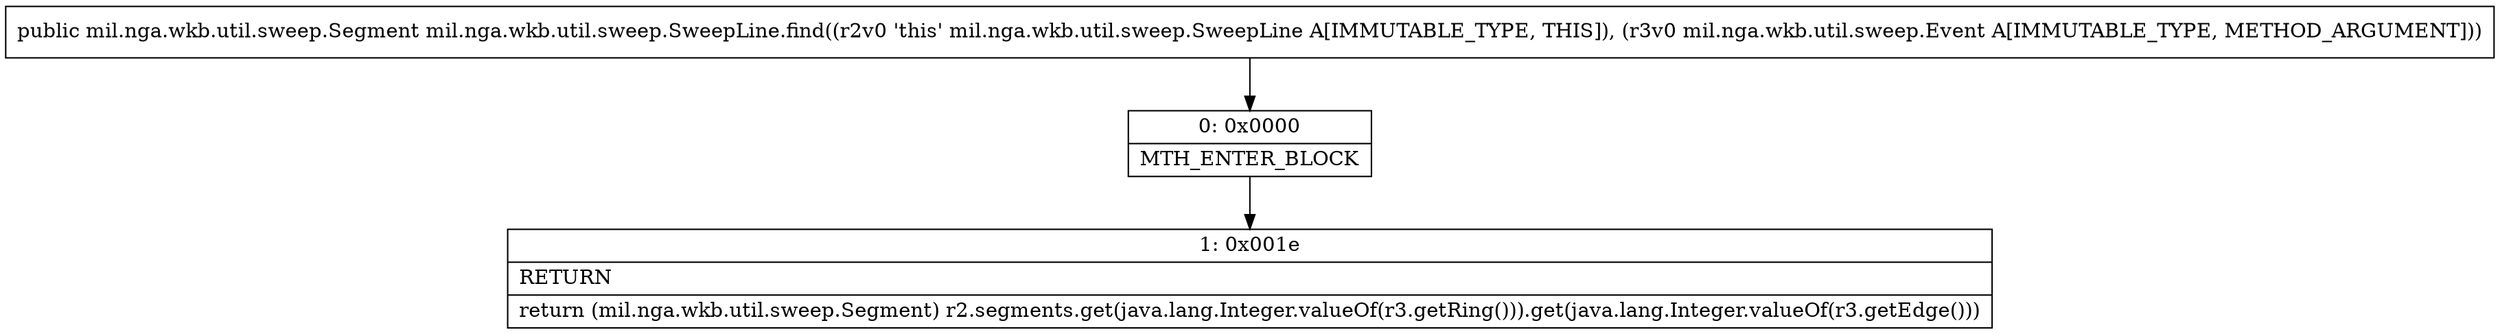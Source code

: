 digraph "CFG formil.nga.wkb.util.sweep.SweepLine.find(Lmil\/nga\/wkb\/util\/sweep\/Event;)Lmil\/nga\/wkb\/util\/sweep\/Segment;" {
Node_0 [shape=record,label="{0\:\ 0x0000|MTH_ENTER_BLOCK\l}"];
Node_1 [shape=record,label="{1\:\ 0x001e|RETURN\l|return (mil.nga.wkb.util.sweep.Segment) r2.segments.get(java.lang.Integer.valueOf(r3.getRing())).get(java.lang.Integer.valueOf(r3.getEdge()))\l}"];
MethodNode[shape=record,label="{public mil.nga.wkb.util.sweep.Segment mil.nga.wkb.util.sweep.SweepLine.find((r2v0 'this' mil.nga.wkb.util.sweep.SweepLine A[IMMUTABLE_TYPE, THIS]), (r3v0 mil.nga.wkb.util.sweep.Event A[IMMUTABLE_TYPE, METHOD_ARGUMENT])) }"];
MethodNode -> Node_0;
Node_0 -> Node_1;
}

